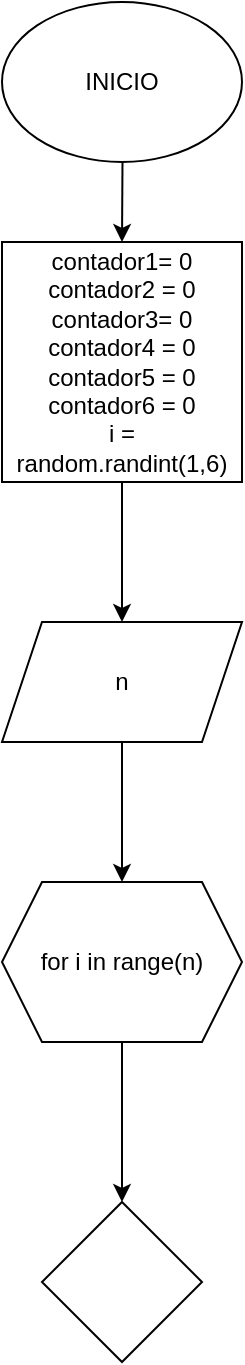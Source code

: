 <mxfile>
    <diagram id="OkWcwQSUrF54nuwmEpKT" name="Página-1">
        <mxGraphModel dx="1162" dy="790" grid="1" gridSize="10" guides="1" tooltips="1" connect="1" arrows="1" fold="1" page="1" pageScale="1" pageWidth="827" pageHeight="1169" math="0" shadow="0">
            <root>
                <mxCell id="0"/>
                <mxCell id="1" parent="0"/>
                <mxCell id="4" value="" style="edgeStyle=none;html=1;" edge="1" parent="1" source="2" target="3">
                    <mxGeometry relative="1" as="geometry"/>
                </mxCell>
                <mxCell id="2" value="INICIO" style="ellipse;whiteSpace=wrap;html=1;" vertex="1" parent="1">
                    <mxGeometry x="354" width="120" height="80" as="geometry"/>
                </mxCell>
                <mxCell id="6" value="" style="edgeStyle=none;html=1;" edge="1" parent="1" source="3" target="5">
                    <mxGeometry relative="1" as="geometry"/>
                </mxCell>
                <mxCell id="3" value="contador1= 0&lt;br&gt;contador2 = 0&lt;br&gt;contador3= 0&lt;br&gt;contador4 = 0&lt;br&gt;contador5 = 0&lt;br&gt;contador6 = 0&lt;br&gt;i = random.randint(1,6)" style="whiteSpace=wrap;html=1;" vertex="1" parent="1">
                    <mxGeometry x="354" y="120" width="120" height="120" as="geometry"/>
                </mxCell>
                <mxCell id="8" value="" style="edgeStyle=none;html=1;" edge="1" parent="1" source="5" target="7">
                    <mxGeometry relative="1" as="geometry"/>
                </mxCell>
                <mxCell id="5" value="n" style="shape=parallelogram;perimeter=parallelogramPerimeter;whiteSpace=wrap;html=1;fixedSize=1;" vertex="1" parent="1">
                    <mxGeometry x="354" y="310" width="120" height="60" as="geometry"/>
                </mxCell>
                <mxCell id="10" value="" style="edgeStyle=none;html=1;" edge="1" parent="1" source="7" target="9">
                    <mxGeometry relative="1" as="geometry"/>
                </mxCell>
                <mxCell id="7" value="for i in range(n)" style="shape=hexagon;perimeter=hexagonPerimeter2;whiteSpace=wrap;html=1;fixedSize=1;" vertex="1" parent="1">
                    <mxGeometry x="354" y="440" width="120" height="80" as="geometry"/>
                </mxCell>
                <mxCell id="9" value="" style="rhombus;whiteSpace=wrap;html=1;" vertex="1" parent="1">
                    <mxGeometry x="374" y="600" width="80" height="80" as="geometry"/>
                </mxCell>
            </root>
        </mxGraphModel>
    </diagram>
</mxfile>